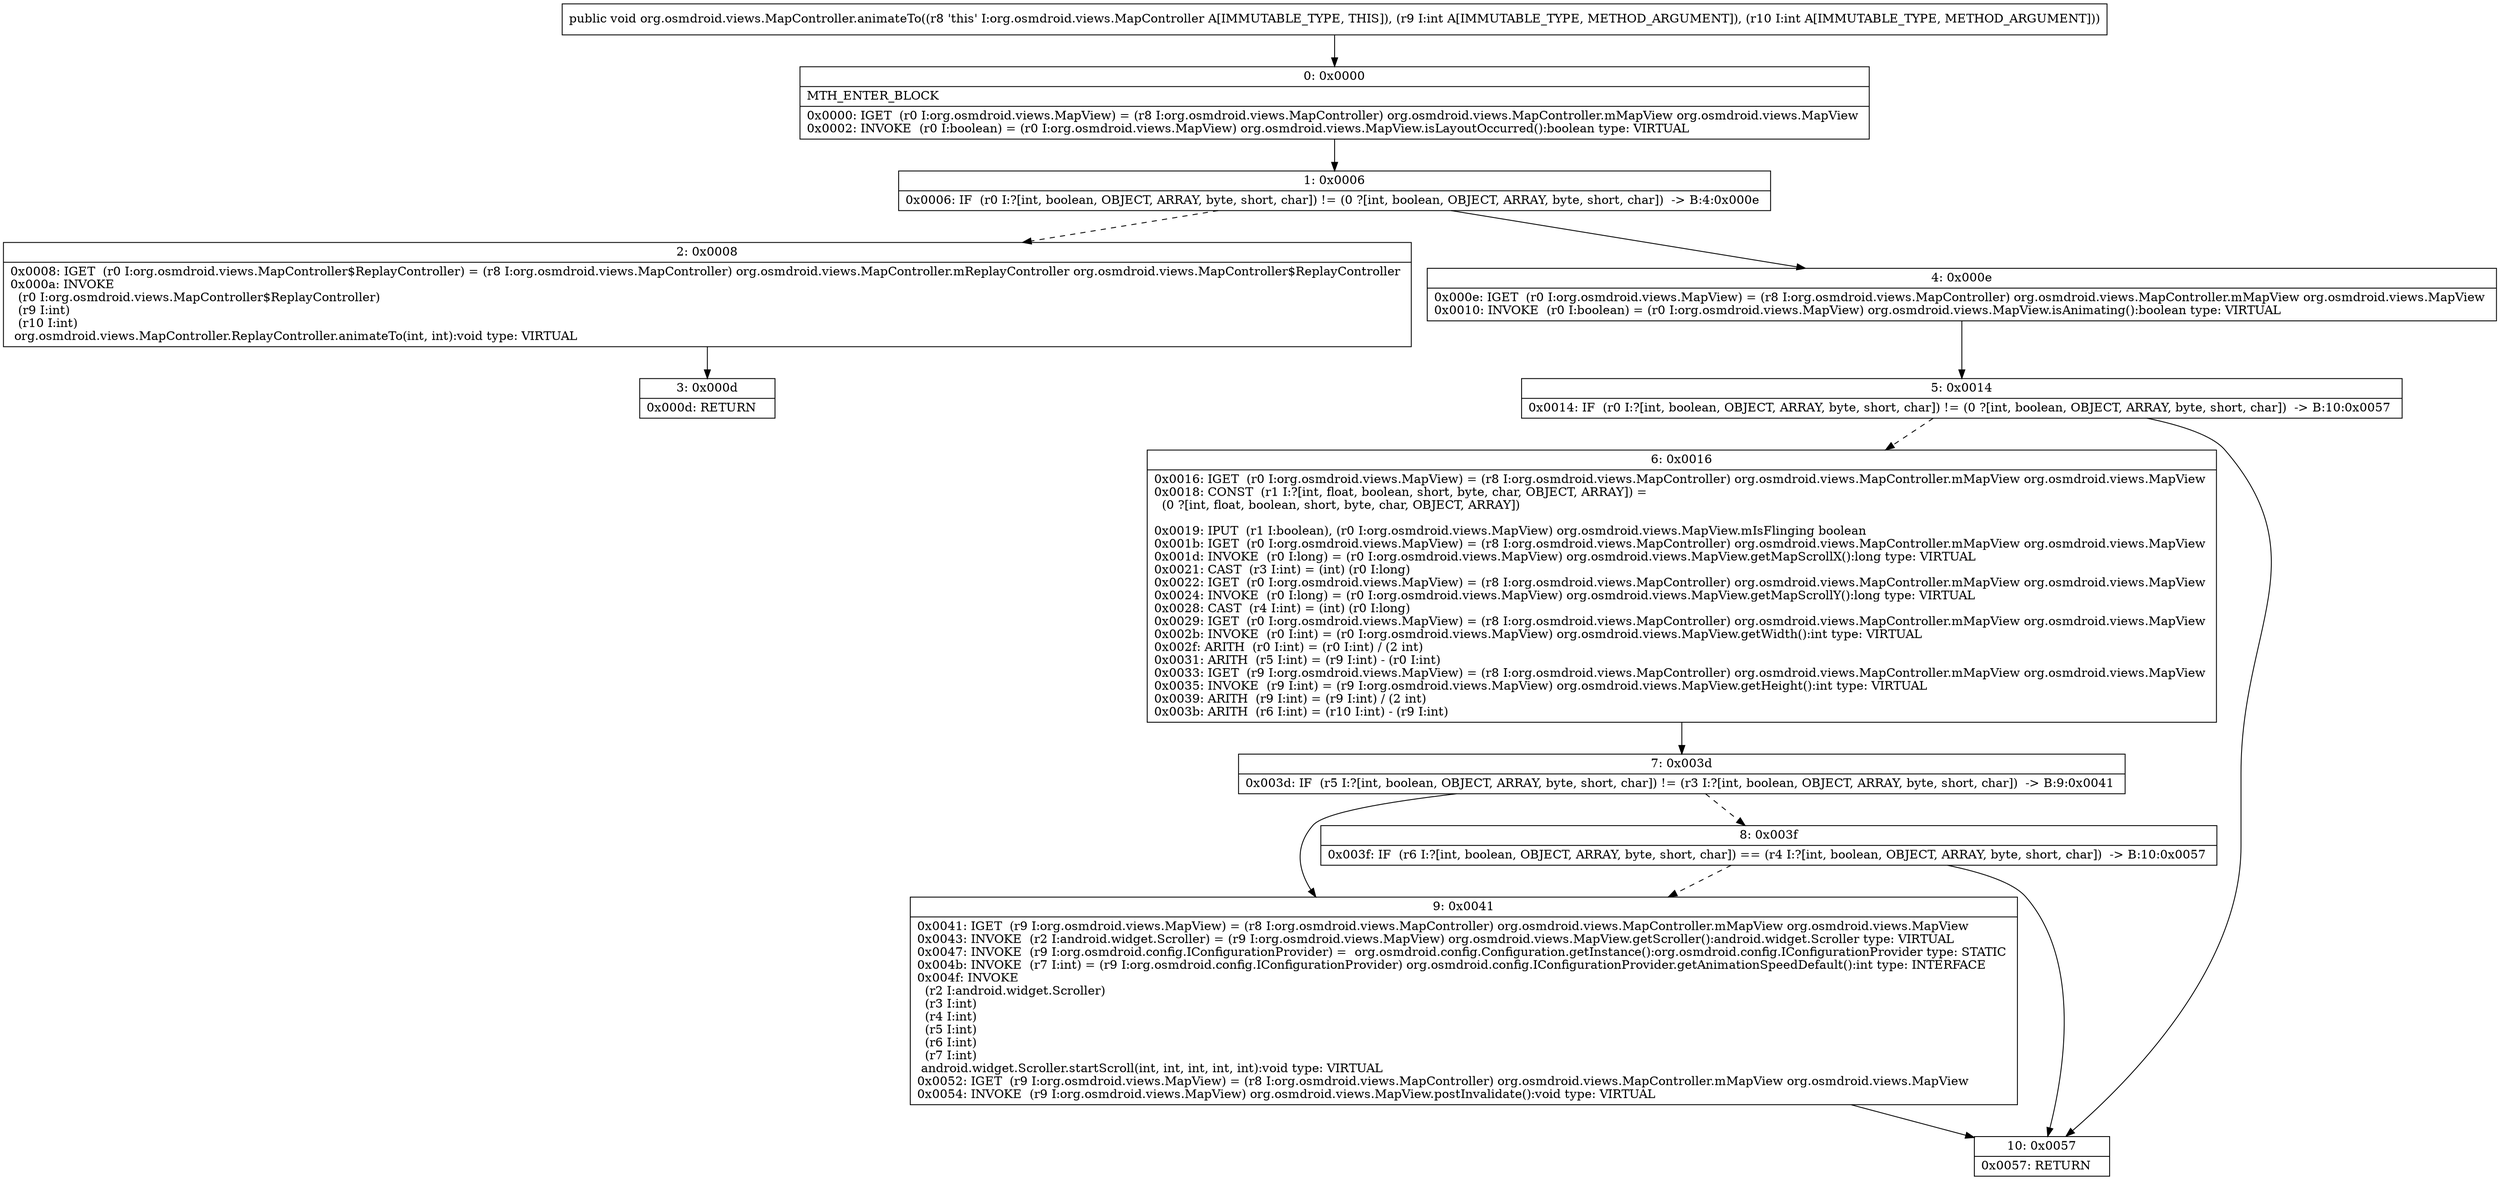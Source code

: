 digraph "CFG fororg.osmdroid.views.MapController.animateTo(II)V" {
Node_0 [shape=record,label="{0\:\ 0x0000|MTH_ENTER_BLOCK\l|0x0000: IGET  (r0 I:org.osmdroid.views.MapView) = (r8 I:org.osmdroid.views.MapController) org.osmdroid.views.MapController.mMapView org.osmdroid.views.MapView \l0x0002: INVOKE  (r0 I:boolean) = (r0 I:org.osmdroid.views.MapView) org.osmdroid.views.MapView.isLayoutOccurred():boolean type: VIRTUAL \l}"];
Node_1 [shape=record,label="{1\:\ 0x0006|0x0006: IF  (r0 I:?[int, boolean, OBJECT, ARRAY, byte, short, char]) != (0 ?[int, boolean, OBJECT, ARRAY, byte, short, char])  \-\> B:4:0x000e \l}"];
Node_2 [shape=record,label="{2\:\ 0x0008|0x0008: IGET  (r0 I:org.osmdroid.views.MapController$ReplayController) = (r8 I:org.osmdroid.views.MapController) org.osmdroid.views.MapController.mReplayController org.osmdroid.views.MapController$ReplayController \l0x000a: INVOKE  \l  (r0 I:org.osmdroid.views.MapController$ReplayController)\l  (r9 I:int)\l  (r10 I:int)\l org.osmdroid.views.MapController.ReplayController.animateTo(int, int):void type: VIRTUAL \l}"];
Node_3 [shape=record,label="{3\:\ 0x000d|0x000d: RETURN   \l}"];
Node_4 [shape=record,label="{4\:\ 0x000e|0x000e: IGET  (r0 I:org.osmdroid.views.MapView) = (r8 I:org.osmdroid.views.MapController) org.osmdroid.views.MapController.mMapView org.osmdroid.views.MapView \l0x0010: INVOKE  (r0 I:boolean) = (r0 I:org.osmdroid.views.MapView) org.osmdroid.views.MapView.isAnimating():boolean type: VIRTUAL \l}"];
Node_5 [shape=record,label="{5\:\ 0x0014|0x0014: IF  (r0 I:?[int, boolean, OBJECT, ARRAY, byte, short, char]) != (0 ?[int, boolean, OBJECT, ARRAY, byte, short, char])  \-\> B:10:0x0057 \l}"];
Node_6 [shape=record,label="{6\:\ 0x0016|0x0016: IGET  (r0 I:org.osmdroid.views.MapView) = (r8 I:org.osmdroid.views.MapController) org.osmdroid.views.MapController.mMapView org.osmdroid.views.MapView \l0x0018: CONST  (r1 I:?[int, float, boolean, short, byte, char, OBJECT, ARRAY]) = \l  (0 ?[int, float, boolean, short, byte, char, OBJECT, ARRAY])\l \l0x0019: IPUT  (r1 I:boolean), (r0 I:org.osmdroid.views.MapView) org.osmdroid.views.MapView.mIsFlinging boolean \l0x001b: IGET  (r0 I:org.osmdroid.views.MapView) = (r8 I:org.osmdroid.views.MapController) org.osmdroid.views.MapController.mMapView org.osmdroid.views.MapView \l0x001d: INVOKE  (r0 I:long) = (r0 I:org.osmdroid.views.MapView) org.osmdroid.views.MapView.getMapScrollX():long type: VIRTUAL \l0x0021: CAST  (r3 I:int) = (int) (r0 I:long) \l0x0022: IGET  (r0 I:org.osmdroid.views.MapView) = (r8 I:org.osmdroid.views.MapController) org.osmdroid.views.MapController.mMapView org.osmdroid.views.MapView \l0x0024: INVOKE  (r0 I:long) = (r0 I:org.osmdroid.views.MapView) org.osmdroid.views.MapView.getMapScrollY():long type: VIRTUAL \l0x0028: CAST  (r4 I:int) = (int) (r0 I:long) \l0x0029: IGET  (r0 I:org.osmdroid.views.MapView) = (r8 I:org.osmdroid.views.MapController) org.osmdroid.views.MapController.mMapView org.osmdroid.views.MapView \l0x002b: INVOKE  (r0 I:int) = (r0 I:org.osmdroid.views.MapView) org.osmdroid.views.MapView.getWidth():int type: VIRTUAL \l0x002f: ARITH  (r0 I:int) = (r0 I:int) \/ (2 int) \l0x0031: ARITH  (r5 I:int) = (r9 I:int) \- (r0 I:int) \l0x0033: IGET  (r9 I:org.osmdroid.views.MapView) = (r8 I:org.osmdroid.views.MapController) org.osmdroid.views.MapController.mMapView org.osmdroid.views.MapView \l0x0035: INVOKE  (r9 I:int) = (r9 I:org.osmdroid.views.MapView) org.osmdroid.views.MapView.getHeight():int type: VIRTUAL \l0x0039: ARITH  (r9 I:int) = (r9 I:int) \/ (2 int) \l0x003b: ARITH  (r6 I:int) = (r10 I:int) \- (r9 I:int) \l}"];
Node_7 [shape=record,label="{7\:\ 0x003d|0x003d: IF  (r5 I:?[int, boolean, OBJECT, ARRAY, byte, short, char]) != (r3 I:?[int, boolean, OBJECT, ARRAY, byte, short, char])  \-\> B:9:0x0041 \l}"];
Node_8 [shape=record,label="{8\:\ 0x003f|0x003f: IF  (r6 I:?[int, boolean, OBJECT, ARRAY, byte, short, char]) == (r4 I:?[int, boolean, OBJECT, ARRAY, byte, short, char])  \-\> B:10:0x0057 \l}"];
Node_9 [shape=record,label="{9\:\ 0x0041|0x0041: IGET  (r9 I:org.osmdroid.views.MapView) = (r8 I:org.osmdroid.views.MapController) org.osmdroid.views.MapController.mMapView org.osmdroid.views.MapView \l0x0043: INVOKE  (r2 I:android.widget.Scroller) = (r9 I:org.osmdroid.views.MapView) org.osmdroid.views.MapView.getScroller():android.widget.Scroller type: VIRTUAL \l0x0047: INVOKE  (r9 I:org.osmdroid.config.IConfigurationProvider) =  org.osmdroid.config.Configuration.getInstance():org.osmdroid.config.IConfigurationProvider type: STATIC \l0x004b: INVOKE  (r7 I:int) = (r9 I:org.osmdroid.config.IConfigurationProvider) org.osmdroid.config.IConfigurationProvider.getAnimationSpeedDefault():int type: INTERFACE \l0x004f: INVOKE  \l  (r2 I:android.widget.Scroller)\l  (r3 I:int)\l  (r4 I:int)\l  (r5 I:int)\l  (r6 I:int)\l  (r7 I:int)\l android.widget.Scroller.startScroll(int, int, int, int, int):void type: VIRTUAL \l0x0052: IGET  (r9 I:org.osmdroid.views.MapView) = (r8 I:org.osmdroid.views.MapController) org.osmdroid.views.MapController.mMapView org.osmdroid.views.MapView \l0x0054: INVOKE  (r9 I:org.osmdroid.views.MapView) org.osmdroid.views.MapView.postInvalidate():void type: VIRTUAL \l}"];
Node_10 [shape=record,label="{10\:\ 0x0057|0x0057: RETURN   \l}"];
MethodNode[shape=record,label="{public void org.osmdroid.views.MapController.animateTo((r8 'this' I:org.osmdroid.views.MapController A[IMMUTABLE_TYPE, THIS]), (r9 I:int A[IMMUTABLE_TYPE, METHOD_ARGUMENT]), (r10 I:int A[IMMUTABLE_TYPE, METHOD_ARGUMENT])) }"];
MethodNode -> Node_0;
Node_0 -> Node_1;
Node_1 -> Node_2[style=dashed];
Node_1 -> Node_4;
Node_2 -> Node_3;
Node_4 -> Node_5;
Node_5 -> Node_6[style=dashed];
Node_5 -> Node_10;
Node_6 -> Node_7;
Node_7 -> Node_8[style=dashed];
Node_7 -> Node_9;
Node_8 -> Node_9[style=dashed];
Node_8 -> Node_10;
Node_9 -> Node_10;
}

